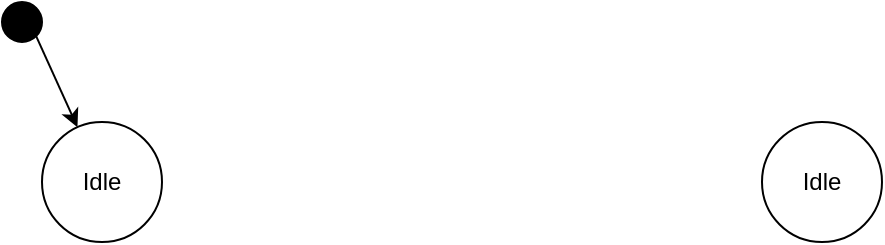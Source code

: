 <mxfile version="21.2.3" type="github">
  <diagram name="Pagina-1" id="nvYx9loCH7i7AWjf0cHW">
    <mxGraphModel dx="1221" dy="759" grid="1" gridSize="10" guides="1" tooltips="1" connect="1" arrows="1" fold="1" page="1" pageScale="1" pageWidth="827" pageHeight="1169" math="0" shadow="0">
      <root>
        <mxCell id="0" />
        <mxCell id="1" parent="0" />
        <mxCell id="fdl8Fd37ZYrnNdNwSC8B-1" value="Idle" style="ellipse;whiteSpace=wrap;html=1;aspect=fixed;" vertex="1" parent="1">
          <mxGeometry x="180" y="120" width="60" height="60" as="geometry" />
        </mxCell>
        <mxCell id="fdl8Fd37ZYrnNdNwSC8B-2" value="Idle" style="ellipse;whiteSpace=wrap;html=1;aspect=fixed;" vertex="1" parent="1">
          <mxGeometry x="540" y="120" width="60" height="60" as="geometry" />
        </mxCell>
        <mxCell id="fdl8Fd37ZYrnNdNwSC8B-4" style="edgeStyle=none;rounded=0;orthogonalLoop=1;jettySize=auto;html=1;exitX=1;exitY=1;exitDx=0;exitDy=0;" edge="1" parent="1" source="fdl8Fd37ZYrnNdNwSC8B-3" target="fdl8Fd37ZYrnNdNwSC8B-1">
          <mxGeometry relative="1" as="geometry" />
        </mxCell>
        <mxCell id="fdl8Fd37ZYrnNdNwSC8B-3" value="" style="ellipse;whiteSpace=wrap;html=1;aspect=fixed;fillColor=#000000;" vertex="1" parent="1">
          <mxGeometry x="160" y="60" width="20" height="20" as="geometry" />
        </mxCell>
      </root>
    </mxGraphModel>
  </diagram>
</mxfile>
